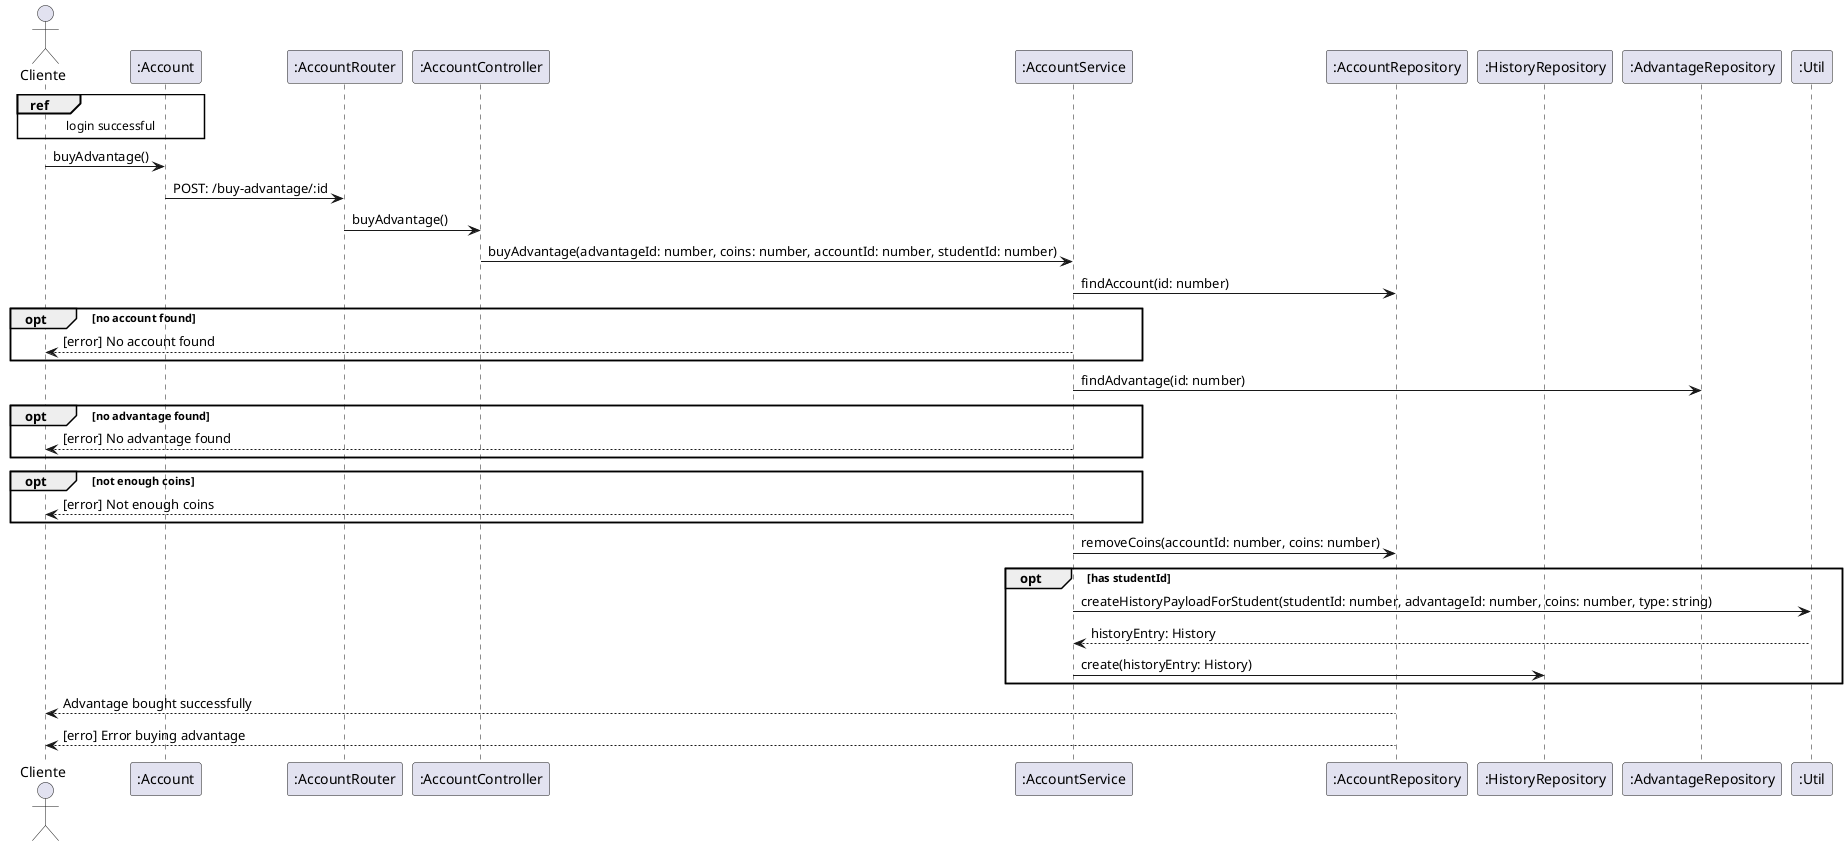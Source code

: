 @startuml

actor "Cliente" as cliente
participant ":Account" as ac
participant ":AccountRouter" as acRouter
participant ":AccountController" as acController
participant ":AccountService" as acService
participant ":AccountRepository" as acRepository
participant ":HistoryRepository" as historyRepository
participant ":AdvantageRepository" as advantageRepository
participant ":Util" as util

ref over cliente, ac: login successful

cliente -> ac : buyAdvantage()
ac -> acRouter : POST: /buy-advantage/:id
acRouter -> acController : buyAdvantage()
acController -> acService : buyAdvantage(advantageId: number, coins: number, accountId: number, studentId: number)
acService -> acRepository : findAccount(id: number)
opt no account found
	acService --> cliente : [error] No account found
end
acService -> advantageRepository : findAdvantage(id: number)
opt no advantage found
	acService --> cliente : [error] No advantage found
end
opt not enough coins
	acService --> cliente : [error] Not enough coins
end
acService -> acRepository : removeCoins(accountId: number, coins: number)
opt has studentId
	acService -> util : createHistoryPayloadForStudent(studentId: number, advantageId: number, coins: number, type: string)
	util --> acService : historyEntry: History
	acService -> historyRepository : create(historyEntry: History)
end
acRepository --> cliente : Advantage bought successfully
acRepository --> cliente : [erro] Error buying advantage

@enduml